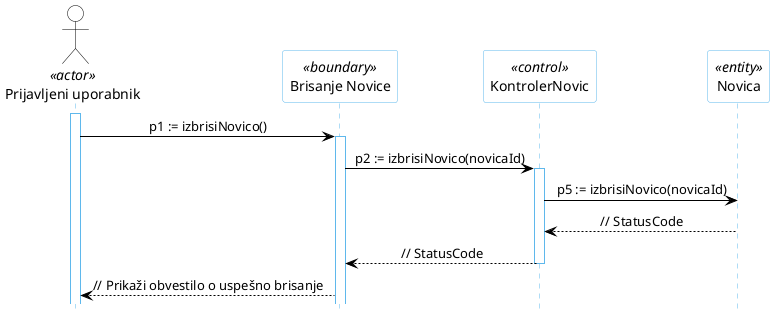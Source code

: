 @startuml
hide footbox

skinparam backgroundcolor transparent
skinparam defaultTextAlignment center
skinparam actorBorderColor black
skinparam actorBackgroundColor white
skinparam arrowColor black
skinparam sequenceLifeLineBorderColor #5FB8EC
skinparam sequenceParticipantBorderColor #5FB8EC
skinparam sequenceParticipantBackgroundColor white

actor "Prijavljeni uporabnik" AS U1 <<actor>>

participant "Brisanje Novice" as R5 <<boundary>>
participant "KontrolerNovic" as R2 <<control>>
participant "Novica" as R4 <<entity>>

activate U1
U1 -> R5: p1 := izbrisiNovico()
activate R5
R5 -> R2: p2 := izbrisiNovico(novicaId)
activate R2
R2 -> R4: p5 := izbrisiNovico(novicaId)
R4 --> R2: // StatusCode
R2 --> R5: // StatusCode
deactivate R2
R5 --> U1: // Prikaži obvestilo o uspešno brisanje
@enduml

https://teaching.lavbic.net/plantuml/png/bP7DJi904CVlVOe9NlH038GcnYW944sCnXYL1vYs0moKdJhTuiVR-2BUV2-d2z4YnCJ3xc7dz__OtHbd11CHdyXB59KBTWKgBY71T35LgLoMIYuANj6LDYBd6rH64wno_qWlVf3pr2rj3Abjf0qAKoyw5Cr8Hy4ioSrz1_XEN4FFC_RKX5JbUR--fAUAN4etFB7bg9br45yEJov6U-WxLCyf5-Zy_mLxoqRX8j2wKvxZAf-JOwWAKKmSBremU81n1yxE0jNlHr7nOmYjeNA9RavmAojEgGLOmdriU5B7eBwQOajmBSwhvAH1iEQxngVhyzzue72DzGopNs9VczQjUOMUh5ra1Tjzops5eWEdvy1lYVNY89R3en_sFewiNSrsZUtkiYxaNMLDJJUoXhMcPvhuBurLR6_CZu_XmQElof5a50ms3RS76Mtbn04RTm9c7xB0pmy6ILPKUiu51AgoeCzt9v1iNluB